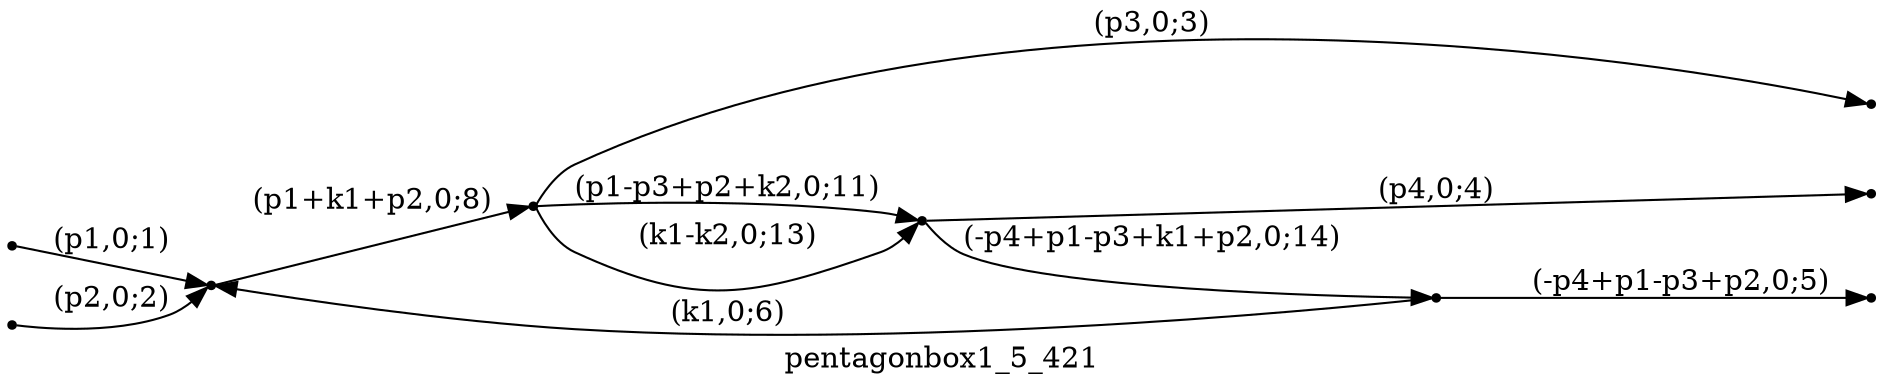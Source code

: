 digraph pentagonbox1_5_421 {
  label="pentagonbox1_5_421";
  rankdir="LR";
  subgraph edges {
    -1 -> 2 [label="(p1,0;1)"];
    -2 -> 2 [label="(p2,0;2)"];
    3 -> -3 [label="(p3,0;3)"];
    4 -> -4 [label="(p4,0;4)"];
    1 -> -5 [label="(-p4+p1-p3+p2,0;5)"];
    1 -> 2 [label="(k1,0;6)"];
    2 -> 3 [label="(p1+k1+p2,0;8)"];
    3 -> 4 [label="(p1-p3+p2+k2,0;11)"];
    3 -> 4 [label="(k1-k2,0;13)"];
    4 -> 1 [label="(-p4+p1-p3+k1+p2,0;14)"];
  }
  subgraph incoming { rank="source"; -1; -2; }
  subgraph outgoing { rank="sink"; -3; -4; -5; }
-5 [shape=point];
-4 [shape=point];
-3 [shape=point];
-2 [shape=point];
-1 [shape=point];
1 [shape=point];
2 [shape=point];
3 [shape=point];
4 [shape=point];
}

